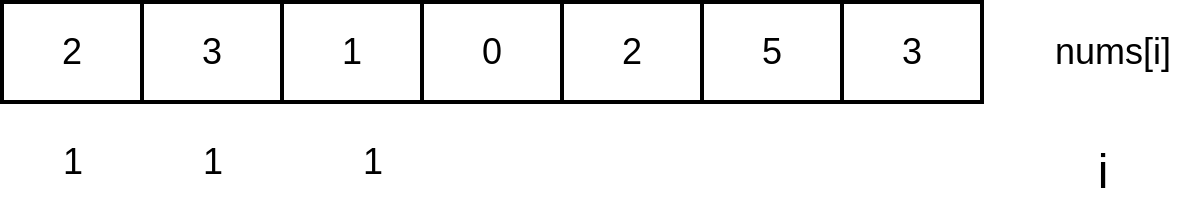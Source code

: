 <mxfile version="14.2.6" type="github">
  <diagram id="dGNWReX4-PdzedT3Ty0_" name="第 1 页">
    <mxGraphModel dx="856" dy="561" grid="1" gridSize="10" guides="1" tooltips="1" connect="1" arrows="1" fold="1" page="1" pageScale="1" pageWidth="827" pageHeight="1169" math="0" shadow="0">
      <root>
        <mxCell id="0" />
        <mxCell id="1" parent="0" />
        <mxCell id="hD5_cvBa2tkCcgQeZO3l-1" value="&lt;font style=&quot;font-size: 18px&quot;&gt;2&lt;/font&gt;" style="rounded=0;whiteSpace=wrap;html=1;strokeWidth=2;" vertex="1" parent="1">
          <mxGeometry x="50" y="40" width="70" height="50" as="geometry" />
        </mxCell>
        <mxCell id="hD5_cvBa2tkCcgQeZO3l-2" value="&lt;font style=&quot;font-size: 18px&quot;&gt;3&lt;/font&gt;" style="rounded=0;whiteSpace=wrap;html=1;strokeWidth=2;" vertex="1" parent="1">
          <mxGeometry x="120" y="40" width="70" height="50" as="geometry" />
        </mxCell>
        <mxCell id="hD5_cvBa2tkCcgQeZO3l-3" value="&lt;font style=&quot;font-size: 18px&quot;&gt;1&lt;/font&gt;" style="rounded=0;whiteSpace=wrap;html=1;strokeWidth=2;" vertex="1" parent="1">
          <mxGeometry x="190" y="40" width="70" height="50" as="geometry" />
        </mxCell>
        <mxCell id="hD5_cvBa2tkCcgQeZO3l-4" value="&lt;font style=&quot;font-size: 18px&quot;&gt;0&lt;/font&gt;" style="rounded=0;whiteSpace=wrap;html=1;strokeWidth=2;" vertex="1" parent="1">
          <mxGeometry x="260" y="40" width="70" height="50" as="geometry" />
        </mxCell>
        <mxCell id="hD5_cvBa2tkCcgQeZO3l-5" value="&lt;font style=&quot;font-size: 18px&quot;&gt;2&lt;/font&gt;" style="rounded=0;whiteSpace=wrap;html=1;strokeWidth=2;" vertex="1" parent="1">
          <mxGeometry x="330" y="40" width="70" height="50" as="geometry" />
        </mxCell>
        <mxCell id="hD5_cvBa2tkCcgQeZO3l-6" value="&lt;font style=&quot;font-size: 18px&quot;&gt;5&lt;/font&gt;" style="rounded=0;whiteSpace=wrap;html=1;strokeWidth=2;" vertex="1" parent="1">
          <mxGeometry x="400" y="40" width="70" height="50" as="geometry" />
        </mxCell>
        <mxCell id="hD5_cvBa2tkCcgQeZO3l-7" value="&lt;font style=&quot;font-size: 18px&quot;&gt;3&lt;/font&gt;" style="rounded=0;whiteSpace=wrap;html=1;strokeWidth=2;" vertex="1" parent="1">
          <mxGeometry x="470" y="40" width="70" height="50" as="geometry" />
        </mxCell>
        <mxCell id="hD5_cvBa2tkCcgQeZO3l-8" value="&lt;font style=&quot;font-size: 18px&quot;&gt;nums[i]&lt;/font&gt;" style="text;html=1;resizable=0;autosize=1;align=center;verticalAlign=middle;points=[];fillColor=none;strokeColor=none;rounded=0;" vertex="1" parent="1">
          <mxGeometry x="570" y="55" width="70" height="20" as="geometry" />
        </mxCell>
        <mxCell id="hD5_cvBa2tkCcgQeZO3l-10" value="&lt;font style=&quot;font-size: 24px&quot;&gt;i&lt;/font&gt;" style="text;html=1;resizable=0;autosize=1;align=center;verticalAlign=middle;points=[];fillColor=none;strokeColor=none;rounded=0;" vertex="1" parent="1">
          <mxGeometry x="590" y="115" width="20" height="20" as="geometry" />
        </mxCell>
        <mxCell id="hD5_cvBa2tkCcgQeZO3l-11" value="&lt;font style=&quot;font-size: 18px&quot;&gt;1&lt;/font&gt;" style="text;html=1;resizable=0;autosize=1;align=center;verticalAlign=middle;points=[];fillColor=none;strokeColor=none;rounded=0;" vertex="1" parent="1">
          <mxGeometry x="70" y="110" width="30" height="20" as="geometry" />
        </mxCell>
        <mxCell id="hD5_cvBa2tkCcgQeZO3l-12" value="&lt;font style=&quot;font-size: 18px&quot;&gt;1&lt;/font&gt;" style="text;html=1;resizable=0;autosize=1;align=center;verticalAlign=middle;points=[];fillColor=none;strokeColor=none;rounded=0;" vertex="1" parent="1">
          <mxGeometry x="140" y="110" width="30" height="20" as="geometry" />
        </mxCell>
        <mxCell id="hD5_cvBa2tkCcgQeZO3l-13" value="&lt;font style=&quot;font-size: 18px&quot;&gt;1&lt;/font&gt;" style="text;html=1;resizable=0;autosize=1;align=center;verticalAlign=middle;points=[];fillColor=none;strokeColor=none;rounded=0;" vertex="1" parent="1">
          <mxGeometry x="220" y="110" width="30" height="20" as="geometry" />
        </mxCell>
      </root>
    </mxGraphModel>
  </diagram>
</mxfile>
